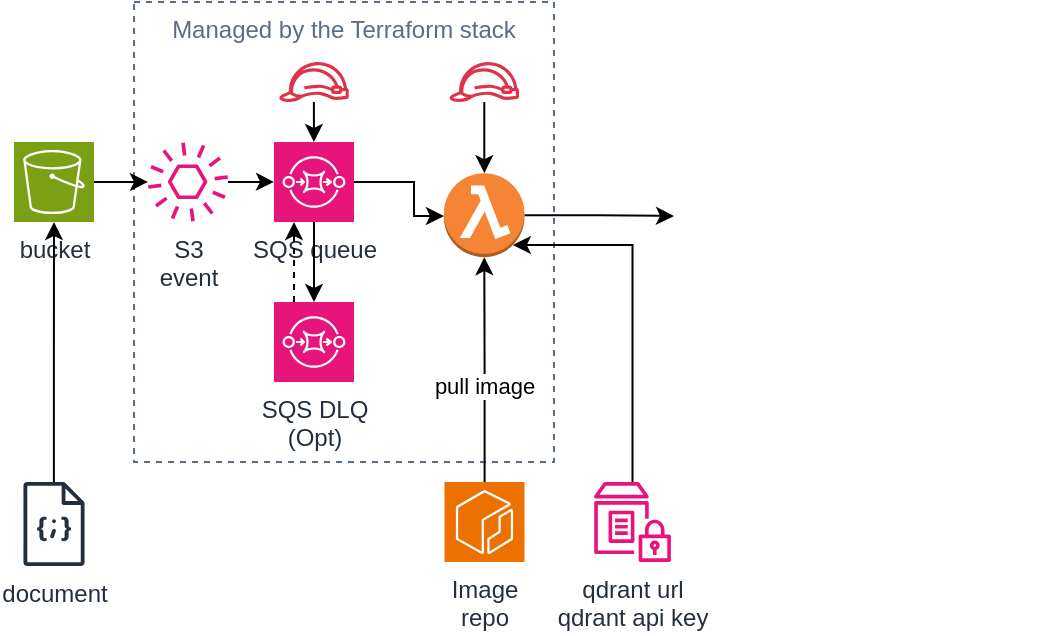 <mxfile version="24.7.17">
  <diagram name="Page-1" id="L8DwAw7jtsCSb4LRHkRK">
    <mxGraphModel dx="1145" dy="725" grid="1" gridSize="10" guides="1" tooltips="1" connect="1" arrows="1" fold="1" page="1" pageScale="1" pageWidth="850" pageHeight="1100" math="0" shadow="0">
      <root>
        <mxCell id="0" />
        <mxCell id="1" parent="0" />
        <mxCell id="bX7gCfKeurlGDsHUIOPm-25" value="Managed by the Terraform stack" style="fillColor=none;strokeColor=#5A6C86;dashed=1;verticalAlign=top;fontStyle=0;fontColor=#5A6C86;whiteSpace=wrap;html=1;" parent="1" vertex="1">
          <mxGeometry x="270" y="250" width="210" height="230" as="geometry" />
        </mxCell>
        <mxCell id="bX7gCfKeurlGDsHUIOPm-22" value="" style="edgeStyle=orthogonalEdgeStyle;rounded=0;orthogonalLoop=1;jettySize=auto;html=1;" parent="1" source="bX7gCfKeurlGDsHUIOPm-1" target="bX7gCfKeurlGDsHUIOPm-4" edge="1">
          <mxGeometry relative="1" as="geometry">
            <Array as="points">
              <mxPoint x="410" y="340" />
              <mxPoint x="410" y="357" />
            </Array>
          </mxGeometry>
        </mxCell>
        <mxCell id="bX7gCfKeurlGDsHUIOPm-1" value="SQS queue" style="sketch=0;points=[[0,0,0],[0.25,0,0],[0.5,0,0],[0.75,0,0],[1,0,0],[0,1,0],[0.25,1,0],[0.5,1,0],[0.75,1,0],[1,1,0],[0,0.25,0],[0,0.5,0],[0,0.75,0],[1,0.25,0],[1,0.5,0],[1,0.75,0]];outlineConnect=0;fontColor=#232F3E;fillColor=#E7157B;strokeColor=#ffffff;dashed=0;verticalLabelPosition=bottom;verticalAlign=top;align=center;html=1;fontSize=12;fontStyle=0;aspect=fixed;shape=mxgraph.aws4.resourceIcon;resIcon=mxgraph.aws4.sqs;" parent="1" vertex="1">
          <mxGeometry x="340" y="320" width="40" height="40" as="geometry" />
        </mxCell>
        <mxCell id="bX7gCfKeurlGDsHUIOPm-16" value="" style="edgeStyle=orthogonalEdgeStyle;rounded=0;orthogonalLoop=1;jettySize=auto;html=1;" parent="1" source="bX7gCfKeurlGDsHUIOPm-26" target="bX7gCfKeurlGDsHUIOPm-1" edge="1">
          <mxGeometry relative="1" as="geometry" />
        </mxCell>
        <mxCell id="bX7gCfKeurlGDsHUIOPm-2" value="bucket" style="sketch=0;points=[[0,0,0],[0.25,0,0],[0.5,0,0],[0.75,0,0],[1,0,0],[0,1,0],[0.25,1,0],[0.5,1,0],[0.75,1,0],[1,1,0],[0,0.25,0],[0,0.5,0],[0,0.75,0],[1,0.25,0],[1,0.5,0],[1,0.75,0]];outlineConnect=0;fontColor=#232F3E;fillColor=#7AA116;strokeColor=#ffffff;dashed=0;verticalLabelPosition=bottom;verticalAlign=top;align=center;html=1;fontSize=12;fontStyle=0;aspect=fixed;shape=mxgraph.aws4.resourceIcon;resIcon=mxgraph.aws4.s3;" parent="1" vertex="1">
          <mxGeometry x="210" y="320" width="40" height="40" as="geometry" />
        </mxCell>
        <mxCell id="nytkR4OXUMlbYrDZDNmT-5" style="edgeStyle=orthogonalEdgeStyle;rounded=0;orthogonalLoop=1;jettySize=auto;html=1;exitX=1;exitY=0.5;exitDx=0;exitDy=0;exitPerimeter=0;" edge="1" parent="1" source="bX7gCfKeurlGDsHUIOPm-4">
          <mxGeometry relative="1" as="geometry">
            <mxPoint x="540" y="357" as="targetPoint" />
          </mxGeometry>
        </mxCell>
        <mxCell id="nytkR4OXUMlbYrDZDNmT-7" style="edgeStyle=orthogonalEdgeStyle;rounded=0;orthogonalLoop=1;jettySize=auto;html=1;exitX=0.855;exitY=0.855;exitDx=0;exitDy=0;exitPerimeter=0;startArrow=classic;startFill=1;endArrow=none;endFill=0;" edge="1" parent="1" source="bX7gCfKeurlGDsHUIOPm-4" target="nytkR4OXUMlbYrDZDNmT-1">
          <mxGeometry relative="1" as="geometry" />
        </mxCell>
        <mxCell id="bX7gCfKeurlGDsHUIOPm-4" value="" style="outlineConnect=0;dashed=0;verticalLabelPosition=bottom;verticalAlign=top;align=center;html=1;shape=mxgraph.aws3.lambda_function;fillColor=#F58534;gradientColor=none;" parent="1" vertex="1">
          <mxGeometry x="425" y="335.57" width="40.25" height="42" as="geometry" />
        </mxCell>
        <mxCell id="bX7gCfKeurlGDsHUIOPm-6" value="" style="edgeStyle=orthogonalEdgeStyle;rounded=0;orthogonalLoop=1;jettySize=auto;html=1;" parent="1" source="bX7gCfKeurlGDsHUIOPm-5" target="bX7gCfKeurlGDsHUIOPm-4" edge="1">
          <mxGeometry relative="1" as="geometry" />
        </mxCell>
        <mxCell id="bX7gCfKeurlGDsHUIOPm-7" value="pull image" style="edgeLabel;html=1;align=center;verticalAlign=middle;resizable=0;points=[];" parent="bX7gCfKeurlGDsHUIOPm-6" vertex="1" connectable="0">
          <mxGeometry x="-0.143" y="1" relative="1" as="geometry">
            <mxPoint as="offset" />
          </mxGeometry>
        </mxCell>
        <mxCell id="bX7gCfKeurlGDsHUIOPm-5" value="Image&lt;div&gt;repo&lt;/div&gt;" style="sketch=0;points=[[0,0,0],[0.25,0,0],[0.5,0,0],[0.75,0,0],[1,0,0],[0,1,0],[0.25,1,0],[0.5,1,0],[0.75,1,0],[1,1,0],[0,0.25,0],[0,0.5,0],[0,0.75,0],[1,0.25,0],[1,0.5,0],[1,0.75,0]];outlineConnect=0;fontColor=#232F3E;fillColor=#ED7100;strokeColor=#ffffff;dashed=0;verticalLabelPosition=bottom;verticalAlign=top;align=center;html=1;fontSize=12;fontStyle=0;aspect=fixed;shape=mxgraph.aws4.resourceIcon;resIcon=mxgraph.aws4.ecr;" parent="1" vertex="1">
          <mxGeometry x="425.25" y="490" width="40" height="40" as="geometry" />
        </mxCell>
        <mxCell id="bX7gCfKeurlGDsHUIOPm-15" value="" style="edgeStyle=orthogonalEdgeStyle;rounded=0;orthogonalLoop=1;jettySize=auto;html=1;" parent="1" source="bX7gCfKeurlGDsHUIOPm-14" target="bX7gCfKeurlGDsHUIOPm-2" edge="1">
          <mxGeometry relative="1" as="geometry" />
        </mxCell>
        <mxCell id="bX7gCfKeurlGDsHUIOPm-14" value="document" style="sketch=0;outlineConnect=0;fontColor=#232F3E;gradientColor=none;fillColor=#232F3D;strokeColor=none;dashed=0;verticalLabelPosition=bottom;verticalAlign=top;align=center;html=1;fontSize=12;fontStyle=0;aspect=fixed;pointerEvents=1;shape=mxgraph.aws4.json_script;" parent="1" vertex="1">
          <mxGeometry x="214.66" y="490" width="30.69" height="42" as="geometry" />
        </mxCell>
        <mxCell id="bX7gCfKeurlGDsHUIOPm-18" value="" style="edgeStyle=orthogonalEdgeStyle;rounded=0;orthogonalLoop=1;jettySize=auto;html=1;" parent="1" source="bX7gCfKeurlGDsHUIOPm-17" target="bX7gCfKeurlGDsHUIOPm-1" edge="1">
          <mxGeometry relative="1" as="geometry" />
        </mxCell>
        <mxCell id="bX7gCfKeurlGDsHUIOPm-17" value="" style="sketch=0;outlineConnect=0;fontColor=#232F3E;gradientColor=none;fillColor=#DD344C;strokeColor=none;dashed=0;verticalLabelPosition=bottom;verticalAlign=top;align=center;html=1;fontSize=12;fontStyle=0;aspect=fixed;pointerEvents=1;shape=mxgraph.aws4.role;" parent="1" vertex="1">
          <mxGeometry x="342.27" y="280" width="35.46" height="20" as="geometry" />
        </mxCell>
        <mxCell id="bX7gCfKeurlGDsHUIOPm-21" value="" style="edgeStyle=orthogonalEdgeStyle;rounded=0;orthogonalLoop=1;jettySize=auto;html=1;" parent="1" source="bX7gCfKeurlGDsHUIOPm-19" edge="1" target="bX7gCfKeurlGDsHUIOPm-4">
          <mxGeometry relative="1" as="geometry">
            <mxPoint x="445.25" y="320" as="targetPoint" />
          </mxGeometry>
        </mxCell>
        <mxCell id="bX7gCfKeurlGDsHUIOPm-19" value="" style="sketch=0;outlineConnect=0;fontColor=#232F3E;gradientColor=none;fillColor=#DD344C;strokeColor=none;dashed=0;verticalLabelPosition=bottom;verticalAlign=top;align=center;html=1;fontSize=12;fontStyle=0;aspect=fixed;pointerEvents=1;shape=mxgraph.aws4.role;" parent="1" vertex="1">
          <mxGeometry x="427.4" y="280" width="35.46" height="20" as="geometry" />
        </mxCell>
        <mxCell id="bX7gCfKeurlGDsHUIOPm-23" value="SQS DLQ&lt;div&gt;(Opt)&lt;/div&gt;" style="sketch=0;points=[[0,0,0],[0.25,0,0],[0.5,0,0],[0.75,0,0],[1,0,0],[0,1,0],[0.25,1,0],[0.5,1,0],[0.75,1,0],[1,1,0],[0,0.25,0],[0,0.5,0],[0,0.75,0],[1,0.25,0],[1,0.5,0],[1,0.75,0]];outlineConnect=0;fontColor=#232F3E;fillColor=#E7157B;strokeColor=#ffffff;dashed=0;verticalLabelPosition=bottom;verticalAlign=top;align=center;html=1;fontSize=12;fontStyle=0;aspect=fixed;shape=mxgraph.aws4.resourceIcon;resIcon=mxgraph.aws4.sqs;" parent="1" vertex="1">
          <mxGeometry x="340" y="400" width="40" height="40" as="geometry" />
        </mxCell>
        <mxCell id="bX7gCfKeurlGDsHUIOPm-24" style="edgeStyle=orthogonalEdgeStyle;rounded=0;orthogonalLoop=1;jettySize=auto;html=1;exitX=0.5;exitY=1;exitDx=0;exitDy=0;exitPerimeter=0;entryX=0.5;entryY=0;entryDx=0;entryDy=0;entryPerimeter=0;" parent="1" source="bX7gCfKeurlGDsHUIOPm-1" target="bX7gCfKeurlGDsHUIOPm-23" edge="1">
          <mxGeometry relative="1" as="geometry" />
        </mxCell>
        <mxCell id="bX7gCfKeurlGDsHUIOPm-27" value="" style="edgeStyle=orthogonalEdgeStyle;rounded=0;orthogonalLoop=1;jettySize=auto;html=1;" parent="1" source="bX7gCfKeurlGDsHUIOPm-2" target="bX7gCfKeurlGDsHUIOPm-26" edge="1">
          <mxGeometry relative="1" as="geometry">
            <mxPoint x="250" y="340" as="sourcePoint" />
            <mxPoint x="340" y="340" as="targetPoint" />
          </mxGeometry>
        </mxCell>
        <mxCell id="bX7gCfKeurlGDsHUIOPm-26" value="S3&lt;div&gt;event&lt;/div&gt;" style="sketch=0;outlineConnect=0;fontColor=#232F3E;gradientColor=none;fillColor=#E7157B;strokeColor=none;dashed=0;verticalLabelPosition=bottom;verticalAlign=top;align=center;html=1;fontSize=12;fontStyle=0;aspect=fixed;pointerEvents=1;shape=mxgraph.aws4.event;" parent="1" vertex="1">
          <mxGeometry x="277" y="320" width="40" height="40" as="geometry" />
        </mxCell>
        <mxCell id="nytkR4OXUMlbYrDZDNmT-1" value="&lt;div&gt;qdrant url&lt;/div&gt;&lt;div&gt;qdrant api key&lt;/div&gt;" style="sketch=0;outlineConnect=0;fontColor=#232F3E;gradientColor=none;fillColor=#E7157B;strokeColor=none;dashed=0;verticalLabelPosition=bottom;verticalAlign=top;align=center;html=1;fontSize=12;fontStyle=0;aspect=fixed;pointerEvents=1;shape=mxgraph.aws4.parameter_store;" vertex="1" parent="1">
          <mxGeometry x="500.0" y="490" width="38.46" height="40" as="geometry" />
        </mxCell>
        <mxCell id="nytkR4OXUMlbYrDZDNmT-4" value="" style="shape=image;imageAspect=0;aspect=fixed;verticalLabelPosition=bottom;verticalAlign=top;image=https://qdrant.tech/img/brand-resources-logos/logomark.svg;recursiveResize=0;expand=0;" vertex="1" parent="1">
          <mxGeometry x="538.46" y="330" width="183.74" height="210" as="geometry" />
        </mxCell>
        <mxCell id="nytkR4OXUMlbYrDZDNmT-6" style="edgeStyle=orthogonalEdgeStyle;rounded=0;orthogonalLoop=1;jettySize=auto;html=1;exitX=0.25;exitY=0;exitDx=0;exitDy=0;exitPerimeter=0;entryX=0.25;entryY=1;entryDx=0;entryDy=0;entryPerimeter=0;dashed=1;" edge="1" parent="1" source="bX7gCfKeurlGDsHUIOPm-23" target="bX7gCfKeurlGDsHUIOPm-1">
          <mxGeometry relative="1" as="geometry" />
        </mxCell>
      </root>
    </mxGraphModel>
  </diagram>
</mxfile>
